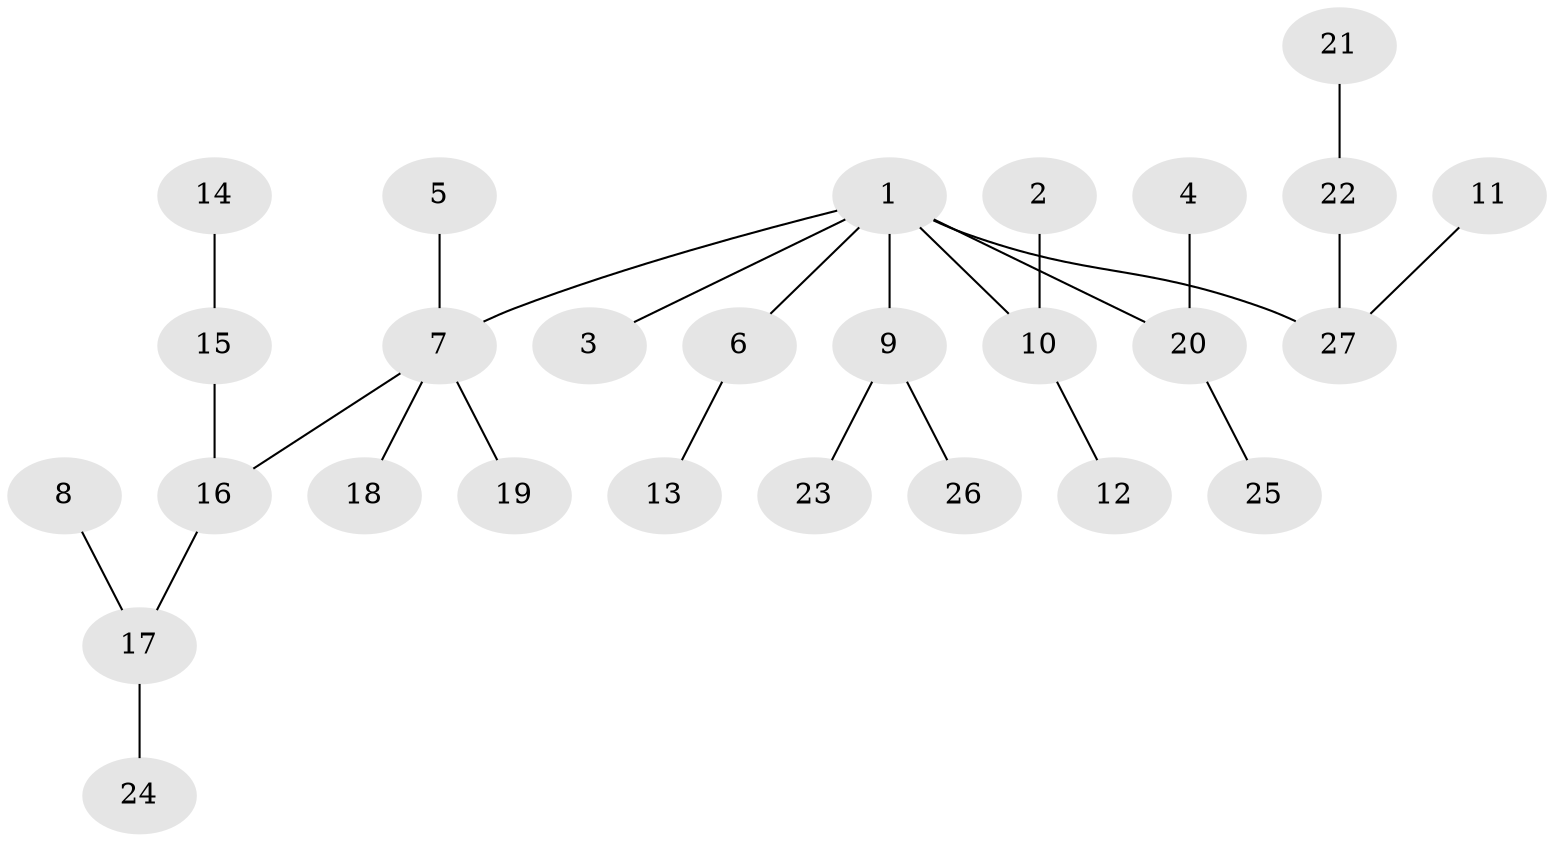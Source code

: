// original degree distribution, {6: 0.037037037037037035, 4: 0.07407407407407407, 3: 0.14814814814814814, 2: 0.18518518518518517, 5: 0.018518518518518517, 1: 0.5370370370370371}
// Generated by graph-tools (version 1.1) at 2025/50/03/09/25 03:50:20]
// undirected, 27 vertices, 26 edges
graph export_dot {
graph [start="1"]
  node [color=gray90,style=filled];
  1;
  2;
  3;
  4;
  5;
  6;
  7;
  8;
  9;
  10;
  11;
  12;
  13;
  14;
  15;
  16;
  17;
  18;
  19;
  20;
  21;
  22;
  23;
  24;
  25;
  26;
  27;
  1 -- 3 [weight=1.0];
  1 -- 6 [weight=1.0];
  1 -- 7 [weight=1.0];
  1 -- 9 [weight=1.0];
  1 -- 10 [weight=1.0];
  1 -- 20 [weight=1.0];
  1 -- 27 [weight=1.0];
  2 -- 10 [weight=1.0];
  4 -- 20 [weight=1.0];
  5 -- 7 [weight=1.0];
  6 -- 13 [weight=1.0];
  7 -- 16 [weight=1.0];
  7 -- 18 [weight=1.0];
  7 -- 19 [weight=1.0];
  8 -- 17 [weight=1.0];
  9 -- 23 [weight=1.0];
  9 -- 26 [weight=1.0];
  10 -- 12 [weight=1.0];
  11 -- 27 [weight=1.0];
  14 -- 15 [weight=1.0];
  15 -- 16 [weight=1.0];
  16 -- 17 [weight=1.0];
  17 -- 24 [weight=1.0];
  20 -- 25 [weight=1.0];
  21 -- 22 [weight=1.0];
  22 -- 27 [weight=1.0];
}

